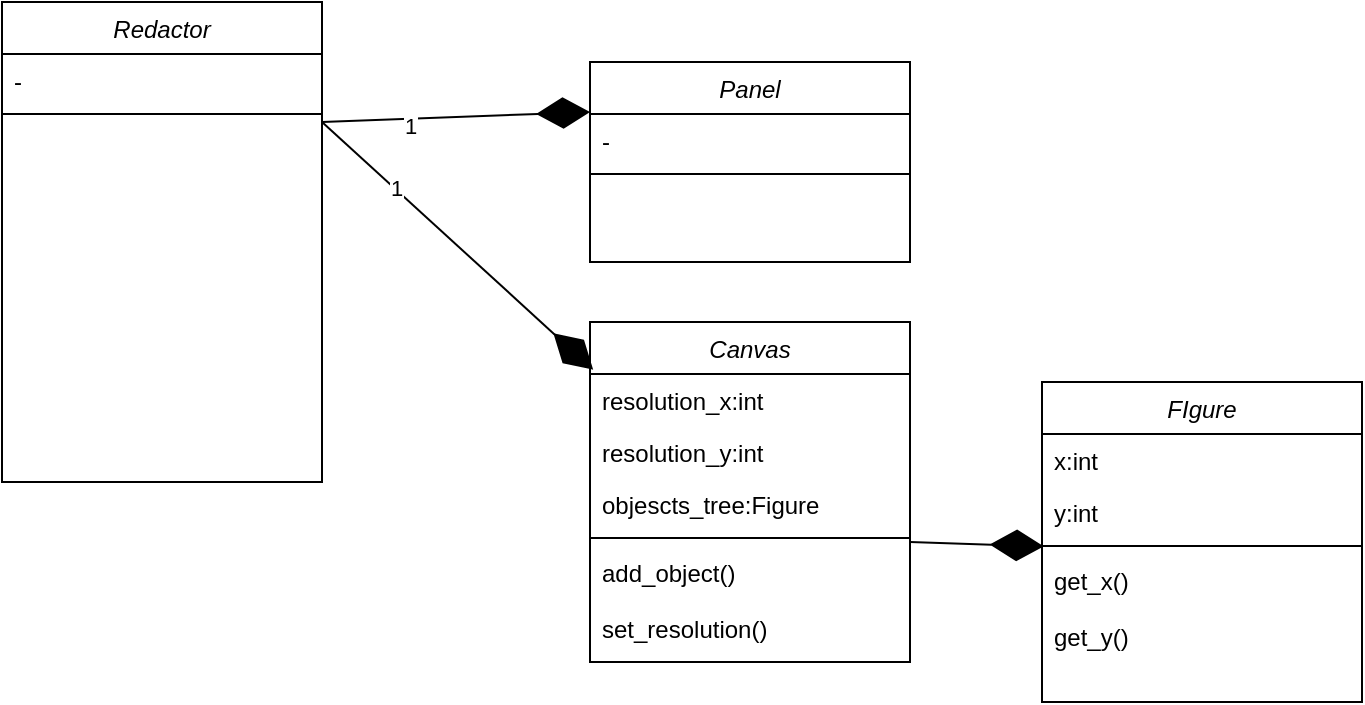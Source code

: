 <mxfile version="21.7.5" type="github">
  <diagram id="C5RBs43oDa-KdzZeNtuy" name="Page-1">
    <mxGraphModel dx="2607" dy="1378" grid="1" gridSize="10" guides="1" tooltips="1" connect="1" arrows="1" fold="1" page="1" pageScale="1" pageWidth="827" pageHeight="1169" math="0" shadow="0">
      <root>
        <mxCell id="WIyWlLk6GJQsqaUBKTNV-0" />
        <mxCell id="WIyWlLk6GJQsqaUBKTNV-1" parent="WIyWlLk6GJQsqaUBKTNV-0" />
        <mxCell id="zkfFHV4jXpPFQw0GAbJ--0" value="Canvas" style="swimlane;fontStyle=2;align=center;verticalAlign=top;childLayout=stackLayout;horizontal=1;startSize=26;horizontalStack=0;resizeParent=1;resizeLast=0;collapsible=1;marginBottom=0;rounded=0;shadow=0;strokeWidth=1;" parent="WIyWlLk6GJQsqaUBKTNV-1" vertex="1">
          <mxGeometry x="334" y="200" width="160" height="170" as="geometry">
            <mxRectangle x="230" y="140" width="160" height="26" as="alternateBounds" />
          </mxGeometry>
        </mxCell>
        <mxCell id="zkfFHV4jXpPFQw0GAbJ--1" value="resolution_x:int" style="text;align=left;verticalAlign=top;spacingLeft=4;spacingRight=4;overflow=hidden;rotatable=0;points=[[0,0.5],[1,0.5]];portConstraint=eastwest;" parent="zkfFHV4jXpPFQw0GAbJ--0" vertex="1">
          <mxGeometry y="26" width="160" height="26" as="geometry" />
        </mxCell>
        <mxCell id="zkfFHV4jXpPFQw0GAbJ--2" value="resolution_y:int" style="text;align=left;verticalAlign=top;spacingLeft=4;spacingRight=4;overflow=hidden;rotatable=0;points=[[0,0.5],[1,0.5]];portConstraint=eastwest;rounded=0;shadow=0;html=0;" parent="zkfFHV4jXpPFQw0GAbJ--0" vertex="1">
          <mxGeometry y="52" width="160" height="26" as="geometry" />
        </mxCell>
        <mxCell id="zkfFHV4jXpPFQw0GAbJ--3" value="objescts_tree:Figure" style="text;align=left;verticalAlign=top;spacingLeft=4;spacingRight=4;overflow=hidden;rotatable=0;points=[[0,0.5],[1,0.5]];portConstraint=eastwest;rounded=0;shadow=0;html=0;" parent="zkfFHV4jXpPFQw0GAbJ--0" vertex="1">
          <mxGeometry y="78" width="160" height="26" as="geometry" />
        </mxCell>
        <mxCell id="zkfFHV4jXpPFQw0GAbJ--4" value="" style="line;html=1;strokeWidth=1;align=left;verticalAlign=middle;spacingTop=-1;spacingLeft=3;spacingRight=3;rotatable=0;labelPosition=right;points=[];portConstraint=eastwest;" parent="zkfFHV4jXpPFQw0GAbJ--0" vertex="1">
          <mxGeometry y="104" width="160" height="8" as="geometry" />
        </mxCell>
        <mxCell id="0YZiHKQ1gjysHXULgs4c-12" value="add_object()" style="text;align=left;verticalAlign=top;spacingLeft=4;spacingRight=4;overflow=hidden;rotatable=0;points=[[0,0.5],[1,0.5]];portConstraint=eastwest;" vertex="1" parent="zkfFHV4jXpPFQw0GAbJ--0">
          <mxGeometry y="112" width="160" height="28" as="geometry" />
        </mxCell>
        <mxCell id="zkfFHV4jXpPFQw0GAbJ--5" value="set_resolution()&#xa;" style="text;align=left;verticalAlign=top;spacingLeft=4;spacingRight=4;overflow=hidden;rotatable=0;points=[[0,0.5],[1,0.5]];portConstraint=eastwest;" parent="zkfFHV4jXpPFQw0GAbJ--0" vertex="1">
          <mxGeometry y="140" width="160" height="28" as="geometry" />
        </mxCell>
        <mxCell id="0YZiHKQ1gjysHXULgs4c-22" value="FIgure" style="swimlane;fontStyle=2;align=center;verticalAlign=top;childLayout=stackLayout;horizontal=1;startSize=26;horizontalStack=0;resizeParent=1;resizeLast=0;collapsible=1;marginBottom=0;rounded=0;shadow=0;strokeWidth=1;" vertex="1" parent="WIyWlLk6GJQsqaUBKTNV-1">
          <mxGeometry x="560" y="230" width="160" height="160" as="geometry">
            <mxRectangle x="230" y="140" width="160" height="26" as="alternateBounds" />
          </mxGeometry>
        </mxCell>
        <mxCell id="0YZiHKQ1gjysHXULgs4c-23" value="x:int" style="text;align=left;verticalAlign=top;spacingLeft=4;spacingRight=4;overflow=hidden;rotatable=0;points=[[0,0.5],[1,0.5]];portConstraint=eastwest;" vertex="1" parent="0YZiHKQ1gjysHXULgs4c-22">
          <mxGeometry y="26" width="160" height="26" as="geometry" />
        </mxCell>
        <mxCell id="0YZiHKQ1gjysHXULgs4c-24" value="y:int" style="text;align=left;verticalAlign=top;spacingLeft=4;spacingRight=4;overflow=hidden;rotatable=0;points=[[0,0.5],[1,0.5]];portConstraint=eastwest;rounded=0;shadow=0;html=0;" vertex="1" parent="0YZiHKQ1gjysHXULgs4c-22">
          <mxGeometry y="52" width="160" height="26" as="geometry" />
        </mxCell>
        <mxCell id="0YZiHKQ1gjysHXULgs4c-26" value="" style="line;html=1;strokeWidth=1;align=left;verticalAlign=middle;spacingTop=-1;spacingLeft=3;spacingRight=3;rotatable=0;labelPosition=right;points=[];portConstraint=eastwest;" vertex="1" parent="0YZiHKQ1gjysHXULgs4c-22">
          <mxGeometry y="78" width="160" height="8" as="geometry" />
        </mxCell>
        <mxCell id="0YZiHKQ1gjysHXULgs4c-27" value="get_x()&#xa;" style="text;align=left;verticalAlign=top;spacingLeft=4;spacingRight=4;overflow=hidden;rotatable=0;points=[[0,0.5],[1,0.5]];portConstraint=eastwest;" vertex="1" parent="0YZiHKQ1gjysHXULgs4c-22">
          <mxGeometry y="86" width="160" height="28" as="geometry" />
        </mxCell>
        <mxCell id="0YZiHKQ1gjysHXULgs4c-28" value="get_y()&#xa;" style="text;align=left;verticalAlign=top;spacingLeft=4;spacingRight=4;overflow=hidden;rotatable=0;points=[[0,0.5],[1,0.5]];portConstraint=eastwest;" vertex="1" parent="0YZiHKQ1gjysHXULgs4c-22">
          <mxGeometry y="114" width="160" height="28" as="geometry" />
        </mxCell>
        <mxCell id="0YZiHKQ1gjysHXULgs4c-30" value="Panel" style="swimlane;fontStyle=2;align=center;verticalAlign=top;childLayout=stackLayout;horizontal=1;startSize=26;horizontalStack=0;resizeParent=1;resizeLast=0;collapsible=1;marginBottom=0;rounded=0;shadow=0;strokeWidth=1;" vertex="1" parent="WIyWlLk6GJQsqaUBKTNV-1">
          <mxGeometry x="334" y="70" width="160" height="100" as="geometry">
            <mxRectangle x="230" y="140" width="160" height="26" as="alternateBounds" />
          </mxGeometry>
        </mxCell>
        <mxCell id="0YZiHKQ1gjysHXULgs4c-31" value="-" style="text;align=left;verticalAlign=top;spacingLeft=4;spacingRight=4;overflow=hidden;rotatable=0;points=[[0,0.5],[1,0.5]];portConstraint=eastwest;" vertex="1" parent="0YZiHKQ1gjysHXULgs4c-30">
          <mxGeometry y="26" width="160" height="26" as="geometry" />
        </mxCell>
        <mxCell id="0YZiHKQ1gjysHXULgs4c-33" value="" style="line;html=1;strokeWidth=1;align=left;verticalAlign=middle;spacingTop=-1;spacingLeft=3;spacingRight=3;rotatable=0;labelPosition=right;points=[];portConstraint=eastwest;" vertex="1" parent="0YZiHKQ1gjysHXULgs4c-30">
          <mxGeometry y="52" width="160" height="8" as="geometry" />
        </mxCell>
        <mxCell id="0YZiHKQ1gjysHXULgs4c-36" value="Redactor" style="swimlane;fontStyle=2;align=center;verticalAlign=top;childLayout=stackLayout;horizontal=1;startSize=26;horizontalStack=0;resizeParent=1;resizeLast=0;collapsible=1;marginBottom=0;rounded=0;shadow=0;strokeWidth=1;" vertex="1" parent="WIyWlLk6GJQsqaUBKTNV-1">
          <mxGeometry x="40" y="40" width="160" height="240" as="geometry">
            <mxRectangle x="230" y="140" width="160" height="26" as="alternateBounds" />
          </mxGeometry>
        </mxCell>
        <mxCell id="0YZiHKQ1gjysHXULgs4c-37" value="-" style="text;align=left;verticalAlign=top;spacingLeft=4;spacingRight=4;overflow=hidden;rotatable=0;points=[[0,0.5],[1,0.5]];portConstraint=eastwest;" vertex="1" parent="0YZiHKQ1gjysHXULgs4c-36">
          <mxGeometry y="26" width="160" height="26" as="geometry" />
        </mxCell>
        <mxCell id="0YZiHKQ1gjysHXULgs4c-38" value="" style="line;html=1;strokeWidth=1;align=left;verticalAlign=middle;spacingTop=-1;spacingLeft=3;spacingRight=3;rotatable=0;labelPosition=right;points=[];portConstraint=eastwest;" vertex="1" parent="0YZiHKQ1gjysHXULgs4c-36">
          <mxGeometry y="52" width="160" height="8" as="geometry" />
        </mxCell>
        <mxCell id="0YZiHKQ1gjysHXULgs4c-39" value="" style="endArrow=diamondThin;endFill=1;endSize=24;html=1;rounded=0;exitX=1;exitY=0.25;exitDx=0;exitDy=0;entryX=0;entryY=0.25;entryDx=0;entryDy=0;" edge="1" parent="WIyWlLk6GJQsqaUBKTNV-1" source="0YZiHKQ1gjysHXULgs4c-36" target="0YZiHKQ1gjysHXULgs4c-30">
          <mxGeometry width="160" relative="1" as="geometry">
            <mxPoint x="230" y="300" as="sourcePoint" />
            <mxPoint x="390" y="300" as="targetPoint" />
          </mxGeometry>
        </mxCell>
        <mxCell id="0YZiHKQ1gjysHXULgs4c-41" value="1" style="edgeLabel;html=1;align=center;verticalAlign=middle;resizable=0;points=[];" vertex="1" connectable="0" parent="0YZiHKQ1gjysHXULgs4c-39">
          <mxGeometry x="-0.347" y="-3" relative="1" as="geometry">
            <mxPoint as="offset" />
          </mxGeometry>
        </mxCell>
        <mxCell id="0YZiHKQ1gjysHXULgs4c-40" value="" style="endArrow=diamondThin;endFill=1;endSize=24;html=1;rounded=0;exitX=1;exitY=0.25;exitDx=0;exitDy=0;entryX=0.01;entryY=-0.083;entryDx=0;entryDy=0;entryPerimeter=0;" edge="1" parent="WIyWlLk6GJQsqaUBKTNV-1" source="0YZiHKQ1gjysHXULgs4c-36" target="zkfFHV4jXpPFQw0GAbJ--1">
          <mxGeometry width="160" relative="1" as="geometry">
            <mxPoint x="230" y="300" as="sourcePoint" />
            <mxPoint x="390" y="300" as="targetPoint" />
          </mxGeometry>
        </mxCell>
        <mxCell id="0YZiHKQ1gjysHXULgs4c-42" value="1" style="edgeLabel;html=1;align=center;verticalAlign=middle;resizable=0;points=[];" vertex="1" connectable="0" parent="0YZiHKQ1gjysHXULgs4c-40">
          <mxGeometry x="-0.469" y="1" relative="1" as="geometry">
            <mxPoint as="offset" />
          </mxGeometry>
        </mxCell>
        <mxCell id="0YZiHKQ1gjysHXULgs4c-44" value="" style="endArrow=diamondThin;endFill=1;endSize=24;html=1;rounded=0;exitX=1;exitY=0.75;exitDx=0;exitDy=0;entryX=0.005;entryY=-0.137;entryDx=0;entryDy=0;entryPerimeter=0;exitPerimeter=0;" edge="1" parent="WIyWlLk6GJQsqaUBKTNV-1" source="zkfFHV4jXpPFQw0GAbJ--4" target="0YZiHKQ1gjysHXULgs4c-27">
          <mxGeometry width="160" relative="1" as="geometry">
            <mxPoint x="210" y="110" as="sourcePoint" />
            <mxPoint x="332" y="334" as="targetPoint" />
          </mxGeometry>
        </mxCell>
      </root>
    </mxGraphModel>
  </diagram>
</mxfile>
